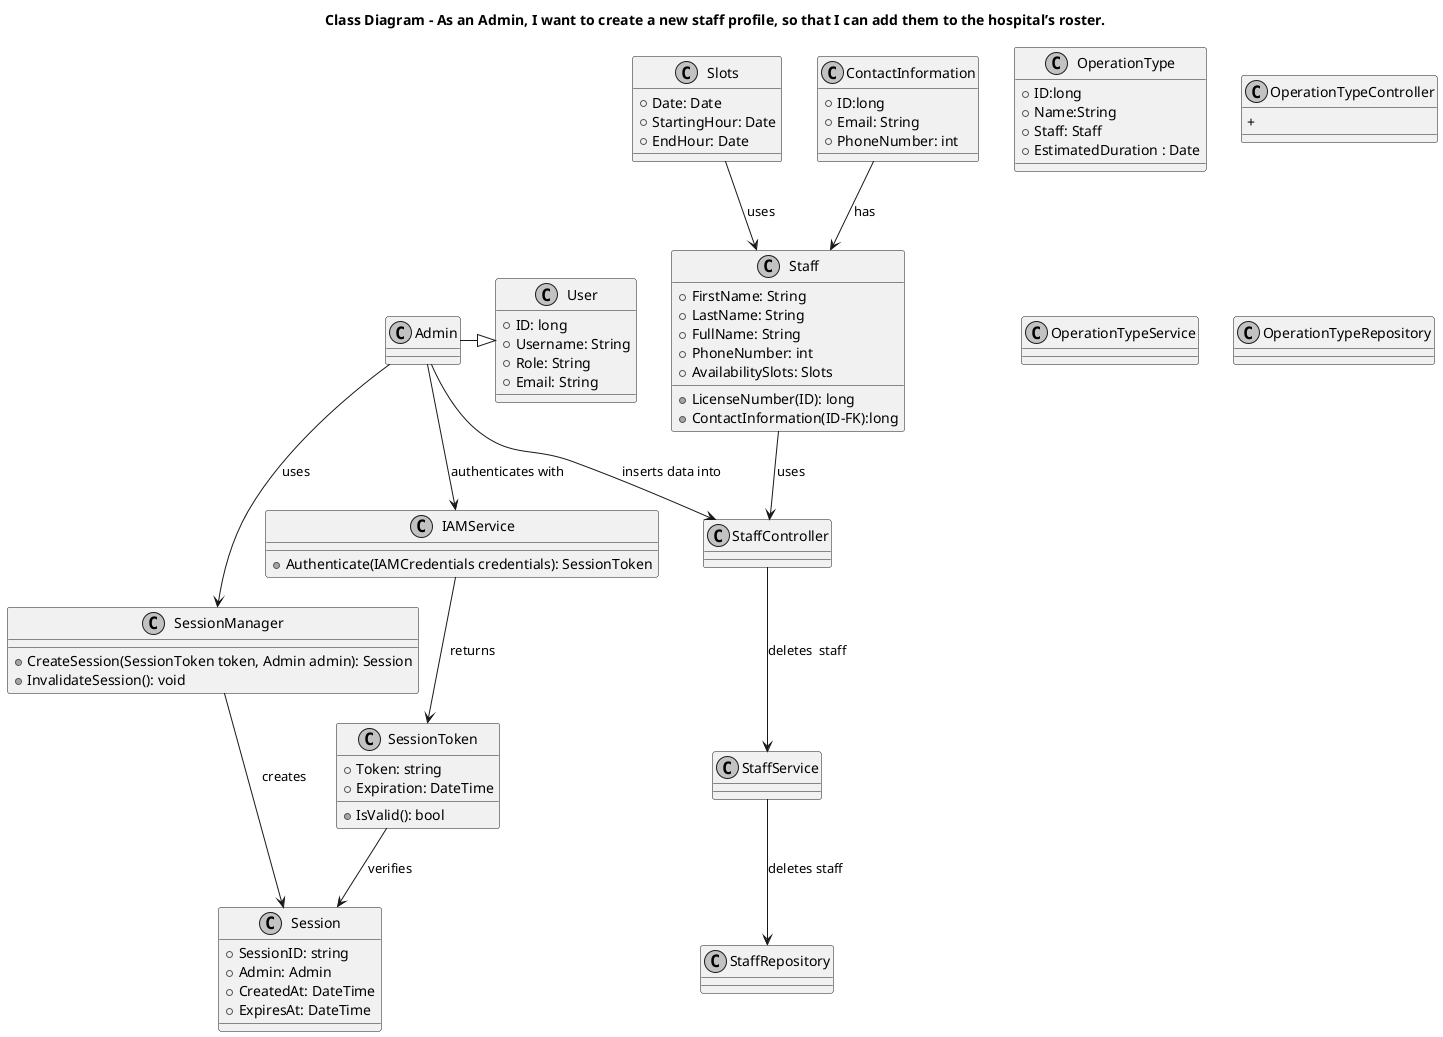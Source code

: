 ﻿@startuml
'https://plantuml.com/class-diagram

skinparam monochrome true
skinparam shadowing false

title Class Diagram - As an Admin, I want to create a new staff profile, so that I can add them to the hospital’s roster.

class Admin{

}
class Slots{
    +Date: Date
    +StartingHour: Date
    +EndHour: Date
}

class Staff{
    +FirstName: String
    +LastName: String
    +FullName: String
    +LicenseNumber(ID): long
    +ContactInformation(ID-FK):long
    +PhoneNumber: int
    +AvailabilitySlots: Slots

}

class ContactInformation{
    +ID:long
    +Email: String
    +PhoneNumber: int
}


class User{
    +ID: long
    +Username: String
    +Role: String
    +Email: String
}

class OperationType{
    +ID:long
    +Name:String
    +Staff: Staff
    +EstimatedDuration : Date

}



class SessionManager {
    +CreateSession(SessionToken token, Admin admin): Session
    +InvalidateSession(): void
}

class Session {
    +SessionID: string
    +Admin: Admin
    +CreatedAt: DateTime
    +ExpiresAt: DateTime
}
class IAMService {
    +Authenticate(IAMCredentials credentials): SessionToken
}



class SessionToken {
    +Token: string
    +Expiration: DateTime
    +IsValid(): bool
}

class OperationTypeController{
    +
}

class OperationTypeService {

}
class OperationTypeRepository {

}

Slots-->Staff : uses
ContactInformation-->Staff :has
Admin-|>User
Admin --> SessionManager : uses
IAMService --> SessionToken : returns
SessionManager --> Session : creates
Admin --> IAMService : authenticates with
Admin --> StaffController : inserts data into
StaffController-->StaffService: deletes  staff
Staff-->StaffController:uses
StaffService-->StaffRepository: deletes staff
SessionToken --> Session : verifies

@enduml